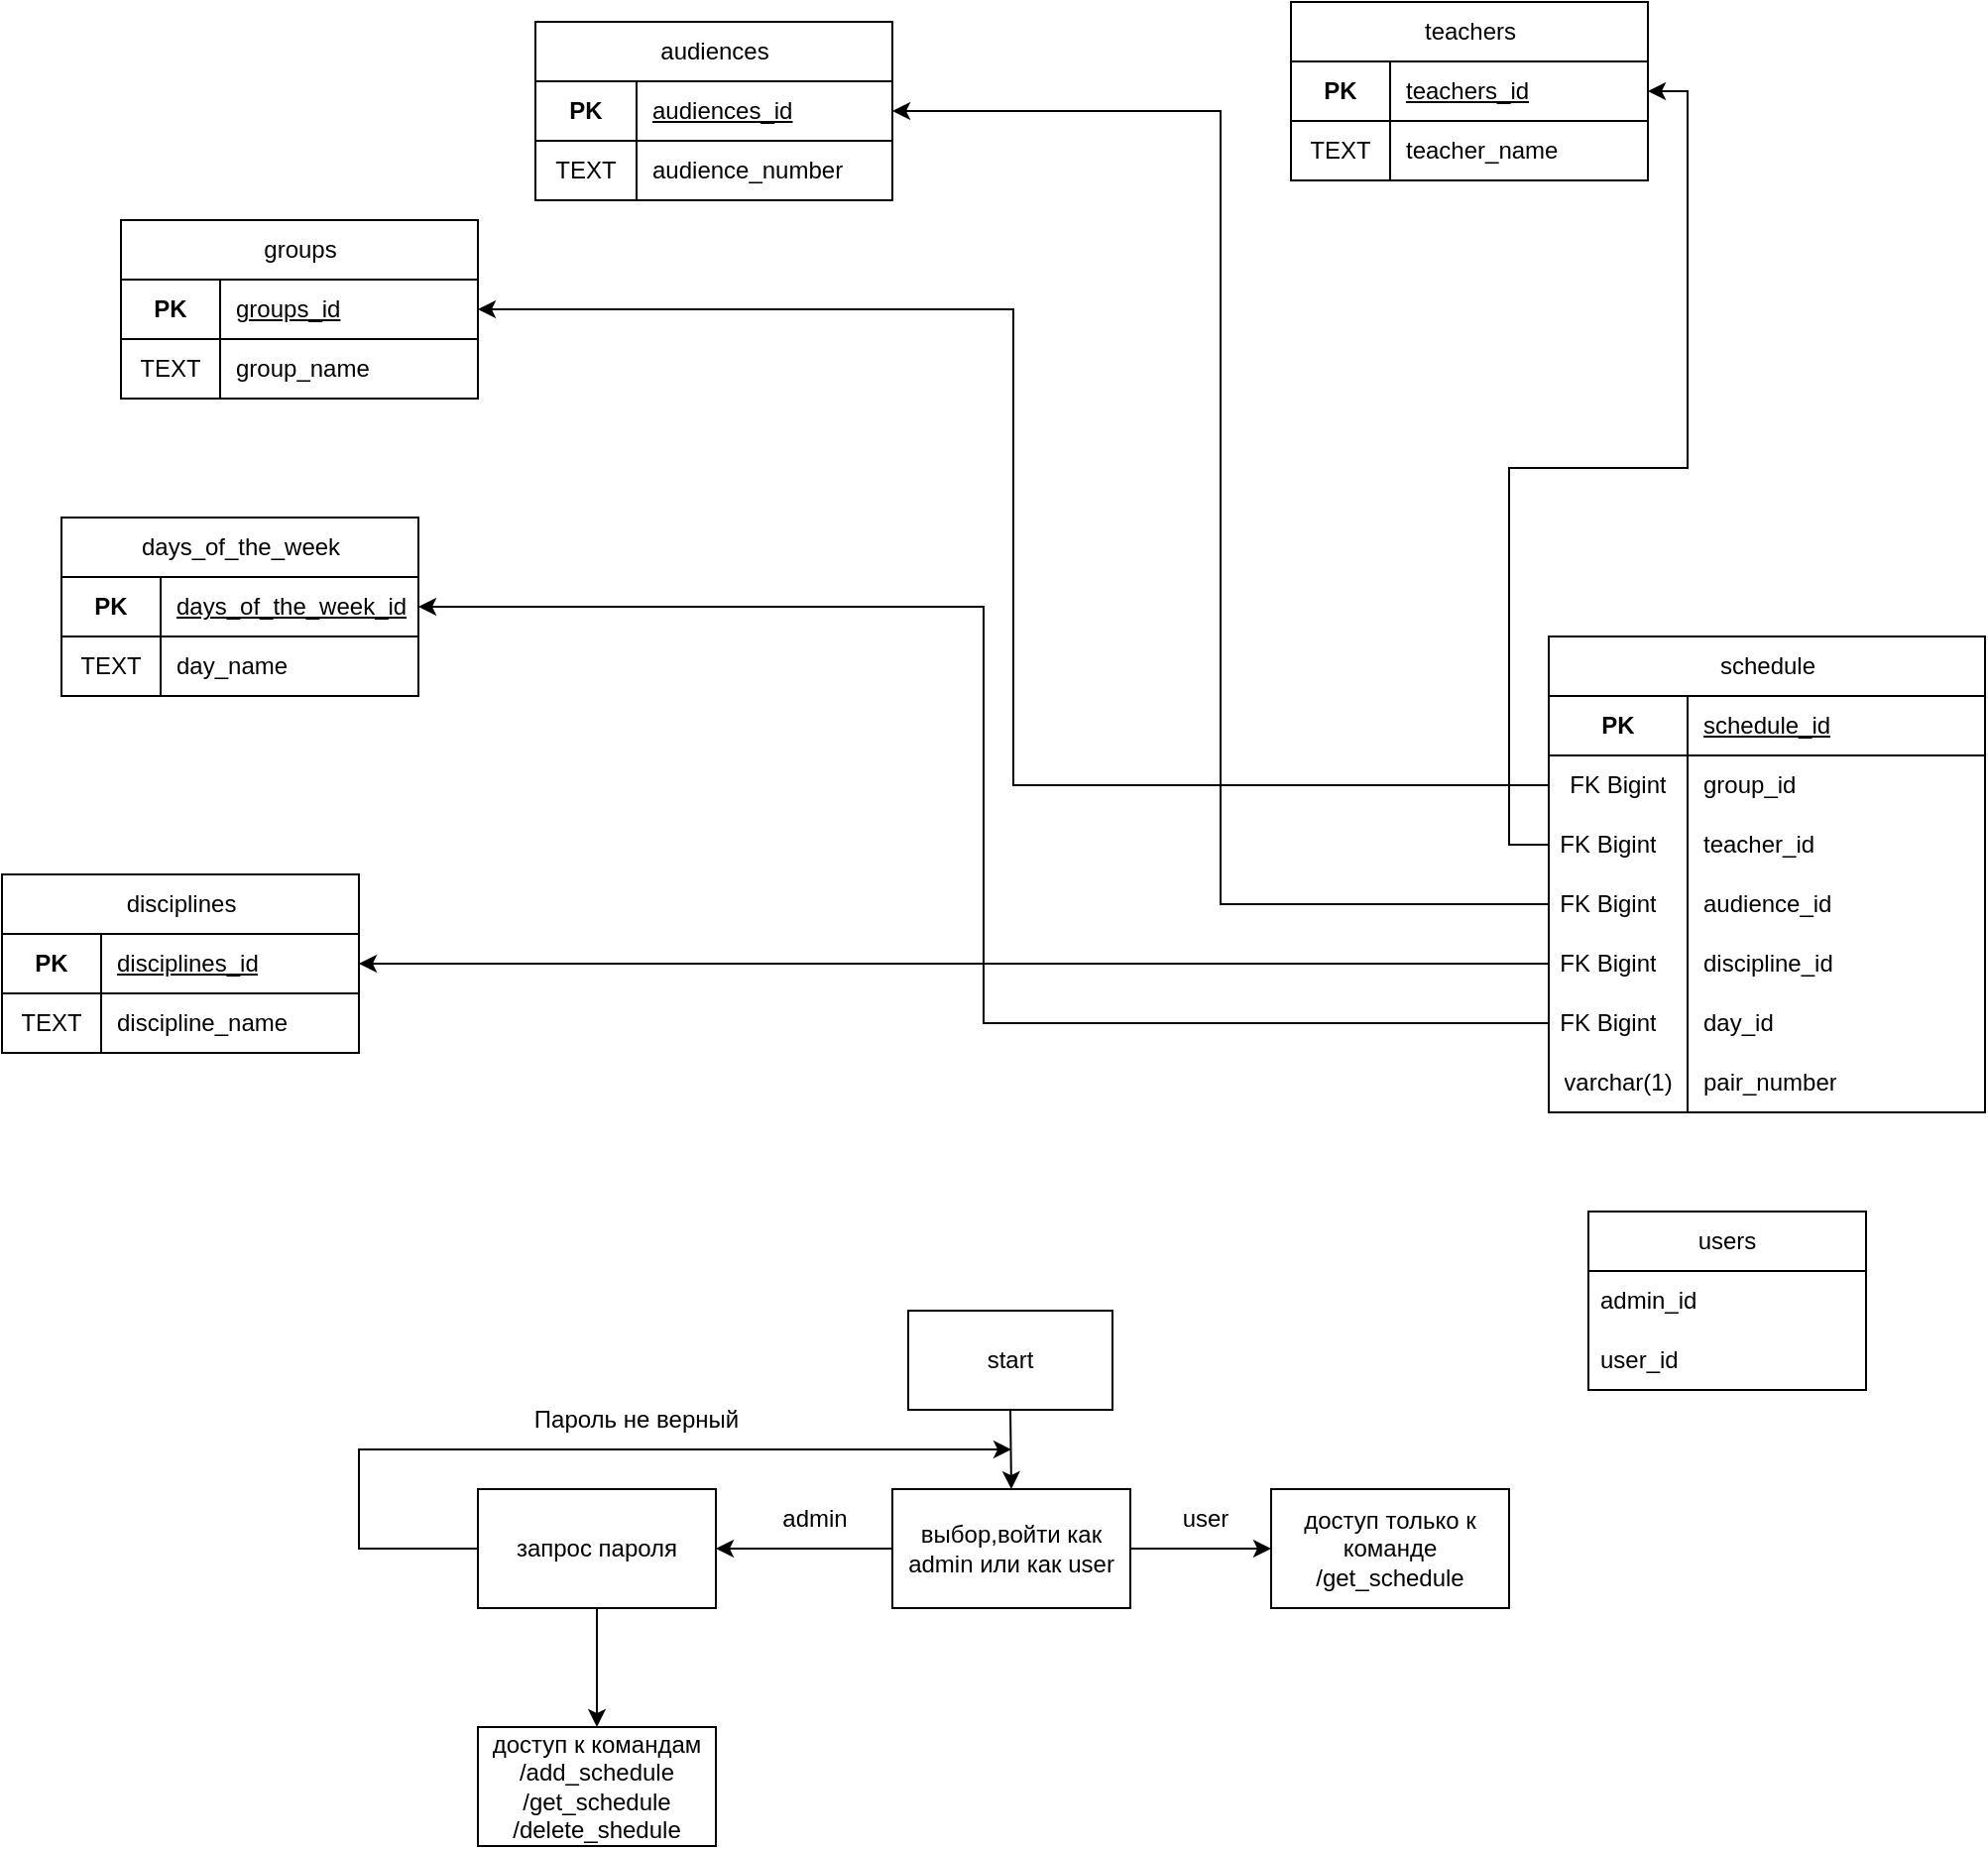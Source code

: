 <mxfile version="26.2.14">
  <diagram name="Страница — 1" id="YV_1BwVNcUQTfYKYLusH">
    <mxGraphModel dx="1183" dy="756" grid="1" gridSize="10" guides="1" tooltips="1" connect="1" arrows="1" fold="1" page="1" pageScale="1" pageWidth="827" pageHeight="1169" math="0" shadow="0">
      <root>
        <mxCell id="0" />
        <mxCell id="1" parent="0" />
        <mxCell id="1j8yct0nUMQ6sqgRCDoI-34" style="edgeStyle=orthogonalEdgeStyle;rounded=0;orthogonalLoop=1;jettySize=auto;html=1;exitX=0;exitY=0.5;exitDx=0;exitDy=0;entryX=1;entryY=0.5;entryDx=0;entryDy=0;" edge="1" parent="1" source="1j8yct0nUMQ6sqgRCDoI-132" target="1j8yct0nUMQ6sqgRCDoI-87">
          <mxGeometry relative="1" as="geometry">
            <mxPoint x="827" y="595" as="sourcePoint" />
            <mxPoint x="967" y="275" as="targetPoint" />
          </mxGeometry>
        </mxCell>
        <mxCell id="1j8yct0nUMQ6sqgRCDoI-35" style="edgeStyle=orthogonalEdgeStyle;rounded=0;orthogonalLoop=1;jettySize=auto;html=1;entryX=1;entryY=0.5;entryDx=0;entryDy=0;exitX=0;exitY=0.5;exitDx=0;exitDy=0;" edge="1" parent="1" source="1j8yct0nUMQ6sqgRCDoI-135" target="1j8yct0nUMQ6sqgRCDoI-74">
          <mxGeometry relative="1" as="geometry">
            <mxPoint x="890" y="680" as="sourcePoint" />
            <mxPoint x="770" y="255" as="targetPoint" />
          </mxGeometry>
        </mxCell>
        <mxCell id="1j8yct0nUMQ6sqgRCDoI-36" style="edgeStyle=orthogonalEdgeStyle;rounded=0;orthogonalLoop=1;jettySize=auto;html=1;exitX=0;exitY=0.5;exitDx=0;exitDy=0;entryX=1;entryY=0.5;entryDx=0;entryDy=0;" edge="1" parent="1" source="1j8yct0nUMQ6sqgRCDoI-141" target="1j8yct0nUMQ6sqgRCDoI-113">
          <mxGeometry relative="1" as="geometry">
            <mxPoint x="827" y="655" as="sourcePoint" />
            <mxPoint x="484" y="655" as="targetPoint" />
          </mxGeometry>
        </mxCell>
        <mxCell id="1j8yct0nUMQ6sqgRCDoI-37" style="edgeStyle=orthogonalEdgeStyle;rounded=0;orthogonalLoop=1;jettySize=auto;html=1;exitX=0;exitY=0.5;exitDx=0;exitDy=0;entryX=1;entryY=0.5;entryDx=0;entryDy=0;" edge="1" parent="1" source="1j8yct0nUMQ6sqgRCDoI-144" target="1j8yct0nUMQ6sqgRCDoI-100">
          <mxGeometry relative="1" as="geometry">
            <mxPoint x="827" y="685" as="sourcePoint" />
            <mxPoint x="420" y="515" as="targetPoint" />
          </mxGeometry>
        </mxCell>
        <mxCell id="1j8yct0nUMQ6sqgRCDoI-38" value="users" style="swimlane;fontStyle=0;childLayout=stackLayout;horizontal=1;startSize=30;horizontalStack=0;resizeParent=1;resizeParentMax=0;resizeLast=0;collapsible=1;marginBottom=0;whiteSpace=wrap;html=1;" vertex="1" parent="1">
          <mxGeometry x="1050" y="780" width="140" height="90" as="geometry" />
        </mxCell>
        <mxCell id="1j8yct0nUMQ6sqgRCDoI-39" value="admin_id" style="text;strokeColor=none;fillColor=none;align=left;verticalAlign=middle;spacingLeft=4;spacingRight=4;overflow=hidden;points=[[0,0.5],[1,0.5]];portConstraint=eastwest;rotatable=0;whiteSpace=wrap;html=1;" vertex="1" parent="1j8yct0nUMQ6sqgRCDoI-38">
          <mxGeometry y="30" width="140" height="30" as="geometry" />
        </mxCell>
        <mxCell id="1j8yct0nUMQ6sqgRCDoI-40" value="user_id" style="text;strokeColor=none;fillColor=none;align=left;verticalAlign=middle;spacingLeft=4;spacingRight=4;overflow=hidden;points=[[0,0.5],[1,0.5]];portConstraint=eastwest;rotatable=0;whiteSpace=wrap;html=1;" vertex="1" parent="1j8yct0nUMQ6sqgRCDoI-38">
          <mxGeometry y="60" width="140" height="30" as="geometry" />
        </mxCell>
        <mxCell id="1j8yct0nUMQ6sqgRCDoI-42" value="start" style="rounded=0;whiteSpace=wrap;html=1;" vertex="1" parent="1">
          <mxGeometry x="707" y="830" width="103" height="50" as="geometry" />
        </mxCell>
        <mxCell id="1j8yct0nUMQ6sqgRCDoI-43" value="" style="endArrow=classic;html=1;rounded=0;exitX=0.5;exitY=1;exitDx=0;exitDy=0;" edge="1" parent="1" source="1j8yct0nUMQ6sqgRCDoI-42">
          <mxGeometry width="50" height="50" relative="1" as="geometry">
            <mxPoint x="810" y="1000" as="sourcePoint" />
            <mxPoint x="759" y="920" as="targetPoint" />
          </mxGeometry>
        </mxCell>
        <mxCell id="1j8yct0nUMQ6sqgRCDoI-44" value="выбор,войти как admin или как user" style="rounded=0;whiteSpace=wrap;html=1;" vertex="1" parent="1">
          <mxGeometry x="699" y="920" width="120" height="60" as="geometry" />
        </mxCell>
        <mxCell id="1j8yct0nUMQ6sqgRCDoI-45" value="" style="endArrow=classic;html=1;rounded=0;exitX=1;exitY=0.5;exitDx=0;exitDy=0;" edge="1" parent="1" source="1j8yct0nUMQ6sqgRCDoI-44">
          <mxGeometry width="50" height="50" relative="1" as="geometry">
            <mxPoint x="810" y="1000" as="sourcePoint" />
            <mxPoint x="890" y="950" as="targetPoint" />
          </mxGeometry>
        </mxCell>
        <mxCell id="1j8yct0nUMQ6sqgRCDoI-46" value="" style="endArrow=classic;html=1;rounded=0;exitX=0;exitY=0.5;exitDx=0;exitDy=0;" edge="1" parent="1" source="1j8yct0nUMQ6sqgRCDoI-44">
          <mxGeometry width="50" height="50" relative="1" as="geometry">
            <mxPoint x="810" y="1000" as="sourcePoint" />
            <mxPoint x="610" y="950" as="targetPoint" />
          </mxGeometry>
        </mxCell>
        <mxCell id="1j8yct0nUMQ6sqgRCDoI-47" value="запрос пароля" style="rounded=0;whiteSpace=wrap;html=1;" vertex="1" parent="1">
          <mxGeometry x="490" y="920" width="120" height="60" as="geometry" />
        </mxCell>
        <mxCell id="1j8yct0nUMQ6sqgRCDoI-48" value="admin" style="text;html=1;align=center;verticalAlign=middle;whiteSpace=wrap;rounded=0;" vertex="1" parent="1">
          <mxGeometry x="630" y="920" width="60" height="30" as="geometry" />
        </mxCell>
        <mxCell id="1j8yct0nUMQ6sqgRCDoI-49" value="user" style="text;html=1;align=center;verticalAlign=middle;whiteSpace=wrap;rounded=0;" vertex="1" parent="1">
          <mxGeometry x="827" y="920" width="60" height="30" as="geometry" />
        </mxCell>
        <mxCell id="1j8yct0nUMQ6sqgRCDoI-50" value="доступ только к команде&lt;br&gt;/get_schedule" style="rounded=0;whiteSpace=wrap;html=1;" vertex="1" parent="1">
          <mxGeometry x="890" y="920" width="120" height="60" as="geometry" />
        </mxCell>
        <mxCell id="1j8yct0nUMQ6sqgRCDoI-51" value="" style="endArrow=classic;html=1;rounded=0;exitX=0.5;exitY=1;exitDx=0;exitDy=0;" edge="1" parent="1" source="1j8yct0nUMQ6sqgRCDoI-47">
          <mxGeometry width="50" height="50" relative="1" as="geometry">
            <mxPoint x="750" y="1090" as="sourcePoint" />
            <mxPoint x="550" y="1040" as="targetPoint" />
          </mxGeometry>
        </mxCell>
        <mxCell id="1j8yct0nUMQ6sqgRCDoI-55" value="" style="endArrow=classic;html=1;rounded=0;exitX=0;exitY=0.5;exitDx=0;exitDy=0;" edge="1" parent="1" source="1j8yct0nUMQ6sqgRCDoI-47">
          <mxGeometry width="50" height="50" relative="1" as="geometry">
            <mxPoint x="750" y="1090" as="sourcePoint" />
            <mxPoint x="759" y="900" as="targetPoint" />
            <Array as="points">
              <mxPoint x="430" y="950" />
              <mxPoint x="430" y="900" />
              <mxPoint x="640" y="900" />
            </Array>
          </mxGeometry>
        </mxCell>
        <mxCell id="1j8yct0nUMQ6sqgRCDoI-56" value="Пароль не верный" style="text;html=1;align=center;verticalAlign=middle;whiteSpace=wrap;rounded=0;" vertex="1" parent="1">
          <mxGeometry x="510" y="870" width="120" height="30" as="geometry" />
        </mxCell>
        <mxCell id="1j8yct0nUMQ6sqgRCDoI-57" value="доступ к командам /add_schedule&lt;br&gt;/get_schedule&lt;br&gt;/delete_shedule" style="rounded=0;whiteSpace=wrap;html=1;" vertex="1" parent="1">
          <mxGeometry x="490" y="1040" width="120" height="60" as="geometry" />
        </mxCell>
        <mxCell id="1j8yct0nUMQ6sqgRCDoI-58" value="&lt;span style=&quot;font-weight: 400; text-wrap-mode: wrap;&quot;&gt;groups&lt;/span&gt;" style="shape=table;startSize=30;container=1;collapsible=1;childLayout=tableLayout;fixedRows=1;rowLines=0;fontStyle=1;align=center;resizeLast=1;html=1;" vertex="1" parent="1">
          <mxGeometry x="310" y="280" width="180" height="90" as="geometry" />
        </mxCell>
        <mxCell id="1j8yct0nUMQ6sqgRCDoI-59" value="" style="shape=tableRow;horizontal=0;startSize=0;swimlaneHead=0;swimlaneBody=0;fillColor=none;collapsible=0;dropTarget=0;points=[[0,0.5],[1,0.5]];portConstraint=eastwest;top=0;left=0;right=0;bottom=1;" vertex="1" parent="1j8yct0nUMQ6sqgRCDoI-58">
          <mxGeometry y="30" width="180" height="30" as="geometry" />
        </mxCell>
        <mxCell id="1j8yct0nUMQ6sqgRCDoI-60" value="PK" style="shape=partialRectangle;connectable=0;fillColor=none;top=0;left=0;bottom=0;right=0;fontStyle=1;overflow=hidden;whiteSpace=wrap;html=1;" vertex="1" parent="1j8yct0nUMQ6sqgRCDoI-59">
          <mxGeometry width="50" height="30" as="geometry">
            <mxRectangle width="50" height="30" as="alternateBounds" />
          </mxGeometry>
        </mxCell>
        <mxCell id="1j8yct0nUMQ6sqgRCDoI-61" value="&lt;span style=&quot;font-weight: 400;&quot;&gt;groups_id&lt;/span&gt;" style="shape=partialRectangle;connectable=0;fillColor=none;top=0;left=0;bottom=0;right=0;align=left;spacingLeft=6;fontStyle=5;overflow=hidden;whiteSpace=wrap;html=1;" vertex="1" parent="1j8yct0nUMQ6sqgRCDoI-59">
          <mxGeometry x="50" width="130" height="30" as="geometry">
            <mxRectangle width="130" height="30" as="alternateBounds" />
          </mxGeometry>
        </mxCell>
        <mxCell id="1j8yct0nUMQ6sqgRCDoI-62" value="" style="shape=tableRow;horizontal=0;startSize=0;swimlaneHead=0;swimlaneBody=0;fillColor=none;collapsible=0;dropTarget=0;points=[[0,0.5],[1,0.5]];portConstraint=eastwest;top=0;left=0;right=0;bottom=0;" vertex="1" parent="1j8yct0nUMQ6sqgRCDoI-58">
          <mxGeometry y="60" width="180" height="30" as="geometry" />
        </mxCell>
        <mxCell id="1j8yct0nUMQ6sqgRCDoI-63" value="TEXT" style="shape=partialRectangle;connectable=0;fillColor=none;top=0;left=0;bottom=0;right=0;editable=1;overflow=hidden;whiteSpace=wrap;html=1;" vertex="1" parent="1j8yct0nUMQ6sqgRCDoI-62">
          <mxGeometry width="50" height="30" as="geometry">
            <mxRectangle width="50" height="30" as="alternateBounds" />
          </mxGeometry>
        </mxCell>
        <mxCell id="1j8yct0nUMQ6sqgRCDoI-64" value="group_name" style="shape=partialRectangle;connectable=0;fillColor=none;top=0;left=0;bottom=0;right=0;align=left;spacingLeft=6;overflow=hidden;whiteSpace=wrap;html=1;" vertex="1" parent="1j8yct0nUMQ6sqgRCDoI-62">
          <mxGeometry x="50" width="130" height="30" as="geometry">
            <mxRectangle width="130" height="30" as="alternateBounds" />
          </mxGeometry>
        </mxCell>
        <mxCell id="1j8yct0nUMQ6sqgRCDoI-72" style="edgeStyle=orthogonalEdgeStyle;rounded=0;orthogonalLoop=1;jettySize=auto;html=1;exitX=0;exitY=0.5;exitDx=0;exitDy=0;entryX=1;entryY=0.5;entryDx=0;entryDy=0;" edge="1" parent="1" source="1j8yct0nUMQ6sqgRCDoI-129" target="1j8yct0nUMQ6sqgRCDoI-59">
          <mxGeometry relative="1" as="geometry">
            <mxPoint x="827" y="565" as="sourcePoint" />
          </mxGeometry>
        </mxCell>
        <mxCell id="1j8yct0nUMQ6sqgRCDoI-73" value="&lt;span style=&quot;font-weight: 400; text-wrap-mode: wrap;&quot;&gt;audiences&lt;/span&gt;" style="shape=table;startSize=30;container=1;collapsible=1;childLayout=tableLayout;fixedRows=1;rowLines=0;fontStyle=1;align=center;resizeLast=1;html=1;" vertex="1" parent="1">
          <mxGeometry x="519" y="180" width="180" height="90" as="geometry" />
        </mxCell>
        <mxCell id="1j8yct0nUMQ6sqgRCDoI-74" value="" style="shape=tableRow;horizontal=0;startSize=0;swimlaneHead=0;swimlaneBody=0;fillColor=none;collapsible=0;dropTarget=0;points=[[0,0.5],[1,0.5]];portConstraint=eastwest;top=0;left=0;right=0;bottom=1;" vertex="1" parent="1j8yct0nUMQ6sqgRCDoI-73">
          <mxGeometry y="30" width="180" height="30" as="geometry" />
        </mxCell>
        <mxCell id="1j8yct0nUMQ6sqgRCDoI-75" value="PK" style="shape=partialRectangle;connectable=0;fillColor=none;top=0;left=0;bottom=0;right=0;fontStyle=1;overflow=hidden;whiteSpace=wrap;html=1;" vertex="1" parent="1j8yct0nUMQ6sqgRCDoI-74">
          <mxGeometry width="51" height="30" as="geometry">
            <mxRectangle width="51" height="30" as="alternateBounds" />
          </mxGeometry>
        </mxCell>
        <mxCell id="1j8yct0nUMQ6sqgRCDoI-76" value="&lt;span style=&quot;font-weight: 400;&quot;&gt;audiences_id&lt;/span&gt;" style="shape=partialRectangle;connectable=0;fillColor=none;top=0;left=0;bottom=0;right=0;align=left;spacingLeft=6;fontStyle=5;overflow=hidden;whiteSpace=wrap;html=1;" vertex="1" parent="1j8yct0nUMQ6sqgRCDoI-74">
          <mxGeometry x="51" width="129" height="30" as="geometry">
            <mxRectangle width="129" height="30" as="alternateBounds" />
          </mxGeometry>
        </mxCell>
        <mxCell id="1j8yct0nUMQ6sqgRCDoI-77" value="" style="shape=tableRow;horizontal=0;startSize=0;swimlaneHead=0;swimlaneBody=0;fillColor=none;collapsible=0;dropTarget=0;points=[[0,0.5],[1,0.5]];portConstraint=eastwest;top=0;left=0;right=0;bottom=0;" vertex="1" parent="1j8yct0nUMQ6sqgRCDoI-73">
          <mxGeometry y="60" width="180" height="30" as="geometry" />
        </mxCell>
        <mxCell id="1j8yct0nUMQ6sqgRCDoI-78" value="TEXT" style="shape=partialRectangle;connectable=0;fillColor=none;top=0;left=0;bottom=0;right=0;editable=1;overflow=hidden;whiteSpace=wrap;html=1;" vertex="1" parent="1j8yct0nUMQ6sqgRCDoI-77">
          <mxGeometry width="51" height="30" as="geometry">
            <mxRectangle width="51" height="30" as="alternateBounds" />
          </mxGeometry>
        </mxCell>
        <mxCell id="1j8yct0nUMQ6sqgRCDoI-79" value="audience_number" style="shape=partialRectangle;connectable=0;fillColor=none;top=0;left=0;bottom=0;right=0;align=left;spacingLeft=6;overflow=hidden;whiteSpace=wrap;html=1;" vertex="1" parent="1j8yct0nUMQ6sqgRCDoI-77">
          <mxGeometry x="51" width="129" height="30" as="geometry">
            <mxRectangle width="129" height="30" as="alternateBounds" />
          </mxGeometry>
        </mxCell>
        <mxCell id="1j8yct0nUMQ6sqgRCDoI-86" value="&lt;span style=&quot;font-weight: 400; text-wrap-mode: wrap;&quot;&gt;teachers&lt;/span&gt;" style="shape=table;startSize=30;container=1;collapsible=1;childLayout=tableLayout;fixedRows=1;rowLines=0;fontStyle=1;align=center;resizeLast=1;html=1;" vertex="1" parent="1">
          <mxGeometry x="900" y="170" width="180" height="90" as="geometry" />
        </mxCell>
        <mxCell id="1j8yct0nUMQ6sqgRCDoI-87" value="" style="shape=tableRow;horizontal=0;startSize=0;swimlaneHead=0;swimlaneBody=0;fillColor=none;collapsible=0;dropTarget=0;points=[[0,0.5],[1,0.5]];portConstraint=eastwest;top=0;left=0;right=0;bottom=1;" vertex="1" parent="1j8yct0nUMQ6sqgRCDoI-86">
          <mxGeometry y="30" width="180" height="30" as="geometry" />
        </mxCell>
        <mxCell id="1j8yct0nUMQ6sqgRCDoI-88" value="PK" style="shape=partialRectangle;connectable=0;fillColor=none;top=0;left=0;bottom=0;right=0;fontStyle=1;overflow=hidden;whiteSpace=wrap;html=1;" vertex="1" parent="1j8yct0nUMQ6sqgRCDoI-87">
          <mxGeometry width="50" height="30" as="geometry">
            <mxRectangle width="50" height="30" as="alternateBounds" />
          </mxGeometry>
        </mxCell>
        <mxCell id="1j8yct0nUMQ6sqgRCDoI-89" value="&lt;span style=&quot;font-weight: 400;&quot;&gt;teachers_id&lt;/span&gt;" style="shape=partialRectangle;connectable=0;fillColor=none;top=0;left=0;bottom=0;right=0;align=left;spacingLeft=6;fontStyle=5;overflow=hidden;whiteSpace=wrap;html=1;" vertex="1" parent="1j8yct0nUMQ6sqgRCDoI-87">
          <mxGeometry x="50" width="130" height="30" as="geometry">
            <mxRectangle width="130" height="30" as="alternateBounds" />
          </mxGeometry>
        </mxCell>
        <mxCell id="1j8yct0nUMQ6sqgRCDoI-90" value="" style="shape=tableRow;horizontal=0;startSize=0;swimlaneHead=0;swimlaneBody=0;fillColor=none;collapsible=0;dropTarget=0;points=[[0,0.5],[1,0.5]];portConstraint=eastwest;top=0;left=0;right=0;bottom=0;" vertex="1" parent="1j8yct0nUMQ6sqgRCDoI-86">
          <mxGeometry y="60" width="180" height="30" as="geometry" />
        </mxCell>
        <mxCell id="1j8yct0nUMQ6sqgRCDoI-91" value="TEXT" style="shape=partialRectangle;connectable=0;fillColor=none;top=0;left=0;bottom=0;right=0;editable=1;overflow=hidden;whiteSpace=wrap;html=1;" vertex="1" parent="1j8yct0nUMQ6sqgRCDoI-90">
          <mxGeometry width="50" height="30" as="geometry">
            <mxRectangle width="50" height="30" as="alternateBounds" />
          </mxGeometry>
        </mxCell>
        <mxCell id="1j8yct0nUMQ6sqgRCDoI-92" value="teacher_name" style="shape=partialRectangle;connectable=0;fillColor=none;top=0;left=0;bottom=0;right=0;align=left;spacingLeft=6;overflow=hidden;whiteSpace=wrap;html=1;" vertex="1" parent="1j8yct0nUMQ6sqgRCDoI-90">
          <mxGeometry x="50" width="130" height="30" as="geometry">
            <mxRectangle width="130" height="30" as="alternateBounds" />
          </mxGeometry>
        </mxCell>
        <mxCell id="1j8yct0nUMQ6sqgRCDoI-99" value="&lt;span style=&quot;font-weight: 400; text-wrap-mode: wrap;&quot;&gt;days_of_the_week&lt;/span&gt;" style="shape=table;startSize=30;container=1;collapsible=1;childLayout=tableLayout;fixedRows=1;rowLines=0;fontStyle=1;align=center;resizeLast=1;html=1;" vertex="1" parent="1">
          <mxGeometry x="280" y="430" width="180" height="90" as="geometry" />
        </mxCell>
        <mxCell id="1j8yct0nUMQ6sqgRCDoI-100" value="" style="shape=tableRow;horizontal=0;startSize=0;swimlaneHead=0;swimlaneBody=0;fillColor=none;collapsible=0;dropTarget=0;points=[[0,0.5],[1,0.5]];portConstraint=eastwest;top=0;left=0;right=0;bottom=1;" vertex="1" parent="1j8yct0nUMQ6sqgRCDoI-99">
          <mxGeometry y="30" width="180" height="30" as="geometry" />
        </mxCell>
        <mxCell id="1j8yct0nUMQ6sqgRCDoI-101" value="PK" style="shape=partialRectangle;connectable=0;fillColor=none;top=0;left=0;bottom=0;right=0;fontStyle=1;overflow=hidden;whiteSpace=wrap;html=1;" vertex="1" parent="1j8yct0nUMQ6sqgRCDoI-100">
          <mxGeometry width="50" height="30" as="geometry">
            <mxRectangle width="50" height="30" as="alternateBounds" />
          </mxGeometry>
        </mxCell>
        <mxCell id="1j8yct0nUMQ6sqgRCDoI-102" value="&lt;span style=&quot;font-weight: 400;&quot;&gt;days_of_the_week_id&lt;/span&gt;" style="shape=partialRectangle;connectable=0;fillColor=none;top=0;left=0;bottom=0;right=0;align=left;spacingLeft=6;fontStyle=5;overflow=hidden;whiteSpace=wrap;html=1;" vertex="1" parent="1j8yct0nUMQ6sqgRCDoI-100">
          <mxGeometry x="50" width="130" height="30" as="geometry">
            <mxRectangle width="130" height="30" as="alternateBounds" />
          </mxGeometry>
        </mxCell>
        <mxCell id="1j8yct0nUMQ6sqgRCDoI-103" value="" style="shape=tableRow;horizontal=0;startSize=0;swimlaneHead=0;swimlaneBody=0;fillColor=none;collapsible=0;dropTarget=0;points=[[0,0.5],[1,0.5]];portConstraint=eastwest;top=0;left=0;right=0;bottom=0;" vertex="1" parent="1j8yct0nUMQ6sqgRCDoI-99">
          <mxGeometry y="60" width="180" height="30" as="geometry" />
        </mxCell>
        <mxCell id="1j8yct0nUMQ6sqgRCDoI-104" value="TEXT" style="shape=partialRectangle;connectable=0;fillColor=none;top=0;left=0;bottom=0;right=0;editable=1;overflow=hidden;whiteSpace=wrap;html=1;" vertex="1" parent="1j8yct0nUMQ6sqgRCDoI-103">
          <mxGeometry width="50" height="30" as="geometry">
            <mxRectangle width="50" height="30" as="alternateBounds" />
          </mxGeometry>
        </mxCell>
        <mxCell id="1j8yct0nUMQ6sqgRCDoI-105" value="day_name" style="shape=partialRectangle;connectable=0;fillColor=none;top=0;left=0;bottom=0;right=0;align=left;spacingLeft=6;overflow=hidden;whiteSpace=wrap;html=1;" vertex="1" parent="1j8yct0nUMQ6sqgRCDoI-103">
          <mxGeometry x="50" width="130" height="30" as="geometry">
            <mxRectangle width="130" height="30" as="alternateBounds" />
          </mxGeometry>
        </mxCell>
        <mxCell id="1j8yct0nUMQ6sqgRCDoI-112" value="&lt;span style=&quot;font-weight: 400; text-wrap-mode: wrap;&quot;&gt;disciplines&lt;/span&gt;" style="shape=table;startSize=30;container=1;collapsible=1;childLayout=tableLayout;fixedRows=1;rowLines=0;fontStyle=1;align=center;resizeLast=1;html=1;" vertex="1" parent="1">
          <mxGeometry x="250" y="610" width="180" height="90" as="geometry" />
        </mxCell>
        <mxCell id="1j8yct0nUMQ6sqgRCDoI-113" value="" style="shape=tableRow;horizontal=0;startSize=0;swimlaneHead=0;swimlaneBody=0;fillColor=none;collapsible=0;dropTarget=0;points=[[0,0.5],[1,0.5]];portConstraint=eastwest;top=0;left=0;right=0;bottom=1;" vertex="1" parent="1j8yct0nUMQ6sqgRCDoI-112">
          <mxGeometry y="30" width="180" height="30" as="geometry" />
        </mxCell>
        <mxCell id="1j8yct0nUMQ6sqgRCDoI-114" value="PK" style="shape=partialRectangle;connectable=0;fillColor=none;top=0;left=0;bottom=0;right=0;fontStyle=1;overflow=hidden;whiteSpace=wrap;html=1;" vertex="1" parent="1j8yct0nUMQ6sqgRCDoI-113">
          <mxGeometry width="50" height="30" as="geometry">
            <mxRectangle width="50" height="30" as="alternateBounds" />
          </mxGeometry>
        </mxCell>
        <mxCell id="1j8yct0nUMQ6sqgRCDoI-115" value="&lt;span style=&quot;font-weight: 400; text-align: center;&quot;&gt;disciplines_id&lt;/span&gt;" style="shape=partialRectangle;connectable=0;fillColor=none;top=0;left=0;bottom=0;right=0;align=left;spacingLeft=6;fontStyle=5;overflow=hidden;whiteSpace=wrap;html=1;" vertex="1" parent="1j8yct0nUMQ6sqgRCDoI-113">
          <mxGeometry x="50" width="130" height="30" as="geometry">
            <mxRectangle width="130" height="30" as="alternateBounds" />
          </mxGeometry>
        </mxCell>
        <mxCell id="1j8yct0nUMQ6sqgRCDoI-116" value="" style="shape=tableRow;horizontal=0;startSize=0;swimlaneHead=0;swimlaneBody=0;fillColor=none;collapsible=0;dropTarget=0;points=[[0,0.5],[1,0.5]];portConstraint=eastwest;top=0;left=0;right=0;bottom=0;" vertex="1" parent="1j8yct0nUMQ6sqgRCDoI-112">
          <mxGeometry y="60" width="180" height="30" as="geometry" />
        </mxCell>
        <mxCell id="1j8yct0nUMQ6sqgRCDoI-117" value="TEXT" style="shape=partialRectangle;connectable=0;fillColor=none;top=0;left=0;bottom=0;right=0;editable=1;overflow=hidden;whiteSpace=wrap;html=1;" vertex="1" parent="1j8yct0nUMQ6sqgRCDoI-116">
          <mxGeometry width="50" height="30" as="geometry">
            <mxRectangle width="50" height="30" as="alternateBounds" />
          </mxGeometry>
        </mxCell>
        <mxCell id="1j8yct0nUMQ6sqgRCDoI-118" value="&lt;span style=&quot;text-align: center;&quot;&gt;discipline_name&lt;/span&gt;" style="shape=partialRectangle;connectable=0;fillColor=none;top=0;left=0;bottom=0;right=0;align=left;spacingLeft=6;overflow=hidden;whiteSpace=wrap;html=1;" vertex="1" parent="1j8yct0nUMQ6sqgRCDoI-116">
          <mxGeometry x="50" width="130" height="30" as="geometry">
            <mxRectangle width="130" height="30" as="alternateBounds" />
          </mxGeometry>
        </mxCell>
        <mxCell id="1j8yct0nUMQ6sqgRCDoI-125" value="&lt;span style=&quot;font-weight: 400; text-wrap-mode: wrap;&quot;&gt;schedule&lt;/span&gt;" style="shape=table;startSize=30;container=1;collapsible=1;childLayout=tableLayout;fixedRows=1;rowLines=0;fontStyle=1;align=center;resizeLast=1;html=1;" vertex="1" parent="1">
          <mxGeometry x="1030" y="490" width="220" height="240" as="geometry" />
        </mxCell>
        <mxCell id="1j8yct0nUMQ6sqgRCDoI-126" value="" style="shape=tableRow;horizontal=0;startSize=0;swimlaneHead=0;swimlaneBody=0;fillColor=none;collapsible=0;dropTarget=0;points=[[0,0.5],[1,0.5]];portConstraint=eastwest;top=0;left=0;right=0;bottom=1;" vertex="1" parent="1j8yct0nUMQ6sqgRCDoI-125">
          <mxGeometry y="30" width="220" height="30" as="geometry" />
        </mxCell>
        <mxCell id="1j8yct0nUMQ6sqgRCDoI-127" value="PK" style="shape=partialRectangle;connectable=0;fillColor=none;top=0;left=0;bottom=0;right=0;fontStyle=1;overflow=hidden;whiteSpace=wrap;html=1;" vertex="1" parent="1j8yct0nUMQ6sqgRCDoI-126">
          <mxGeometry width="70" height="30" as="geometry">
            <mxRectangle width="70" height="30" as="alternateBounds" />
          </mxGeometry>
        </mxCell>
        <mxCell id="1j8yct0nUMQ6sqgRCDoI-128" value="&lt;span style=&quot;font-weight: 400;&quot;&gt;schedule_id&lt;/span&gt;" style="shape=partialRectangle;connectable=0;fillColor=none;top=0;left=0;bottom=0;right=0;align=left;spacingLeft=6;fontStyle=5;overflow=hidden;whiteSpace=wrap;html=1;" vertex="1" parent="1j8yct0nUMQ6sqgRCDoI-126">
          <mxGeometry x="70" width="150" height="30" as="geometry">
            <mxRectangle width="150" height="30" as="alternateBounds" />
          </mxGeometry>
        </mxCell>
        <mxCell id="1j8yct0nUMQ6sqgRCDoI-129" value="" style="shape=tableRow;horizontal=0;startSize=0;swimlaneHead=0;swimlaneBody=0;fillColor=none;collapsible=0;dropTarget=0;points=[[0,0.5],[1,0.5]];portConstraint=eastwest;top=0;left=0;right=0;bottom=0;" vertex="1" parent="1j8yct0nUMQ6sqgRCDoI-125">
          <mxGeometry y="60" width="220" height="30" as="geometry" />
        </mxCell>
        <mxCell id="1j8yct0nUMQ6sqgRCDoI-130" value="FK Bigint" style="shape=partialRectangle;connectable=0;fillColor=none;top=0;left=0;bottom=0;right=0;editable=1;overflow=hidden;whiteSpace=wrap;html=1;" vertex="1" parent="1j8yct0nUMQ6sqgRCDoI-129">
          <mxGeometry width="70" height="30" as="geometry">
            <mxRectangle width="70" height="30" as="alternateBounds" />
          </mxGeometry>
        </mxCell>
        <mxCell id="1j8yct0nUMQ6sqgRCDoI-131" value="group_id" style="shape=partialRectangle;connectable=0;fillColor=none;top=0;left=0;bottom=0;right=0;align=left;spacingLeft=6;overflow=hidden;whiteSpace=wrap;html=1;" vertex="1" parent="1j8yct0nUMQ6sqgRCDoI-129">
          <mxGeometry x="70" width="150" height="30" as="geometry">
            <mxRectangle width="150" height="30" as="alternateBounds" />
          </mxGeometry>
        </mxCell>
        <mxCell id="1j8yct0nUMQ6sqgRCDoI-132" value="" style="shape=tableRow;horizontal=0;startSize=0;swimlaneHead=0;swimlaneBody=0;fillColor=none;collapsible=0;dropTarget=0;points=[[0,0.5],[1,0.5]];portConstraint=eastwest;top=0;left=0;right=0;bottom=0;" vertex="1" parent="1j8yct0nUMQ6sqgRCDoI-125">
          <mxGeometry y="90" width="220" height="30" as="geometry" />
        </mxCell>
        <mxCell id="1j8yct0nUMQ6sqgRCDoI-133" value="" style="shape=partialRectangle;connectable=0;fillColor=none;top=0;left=0;bottom=0;right=0;editable=1;overflow=hidden;whiteSpace=wrap;html=1;" vertex="1" parent="1j8yct0nUMQ6sqgRCDoI-132">
          <mxGeometry width="70" height="30" as="geometry">
            <mxRectangle width="70" height="30" as="alternateBounds" />
          </mxGeometry>
        </mxCell>
        <mxCell id="1j8yct0nUMQ6sqgRCDoI-134" value="teacher_id" style="shape=partialRectangle;connectable=0;fillColor=none;top=0;left=0;bottom=0;right=0;align=left;spacingLeft=6;overflow=hidden;whiteSpace=wrap;html=1;" vertex="1" parent="1j8yct0nUMQ6sqgRCDoI-132">
          <mxGeometry x="70" width="150" height="30" as="geometry">
            <mxRectangle width="150" height="30" as="alternateBounds" />
          </mxGeometry>
        </mxCell>
        <mxCell id="1j8yct0nUMQ6sqgRCDoI-135" value="" style="shape=tableRow;horizontal=0;startSize=0;swimlaneHead=0;swimlaneBody=0;fillColor=none;collapsible=0;dropTarget=0;points=[[0,0.5],[1,0.5]];portConstraint=eastwest;top=0;left=0;right=0;bottom=0;" vertex="1" parent="1j8yct0nUMQ6sqgRCDoI-125">
          <mxGeometry y="120" width="220" height="30" as="geometry" />
        </mxCell>
        <mxCell id="1j8yct0nUMQ6sqgRCDoI-136" value="" style="shape=partialRectangle;connectable=0;fillColor=none;top=0;left=0;bottom=0;right=0;editable=1;overflow=hidden;whiteSpace=wrap;html=1;" vertex="1" parent="1j8yct0nUMQ6sqgRCDoI-135">
          <mxGeometry width="70" height="30" as="geometry">
            <mxRectangle width="70" height="30" as="alternateBounds" />
          </mxGeometry>
        </mxCell>
        <mxCell id="1j8yct0nUMQ6sqgRCDoI-137" value="audience_id" style="shape=partialRectangle;connectable=0;fillColor=none;top=0;left=0;bottom=0;right=0;align=left;spacingLeft=6;overflow=hidden;whiteSpace=wrap;html=1;" vertex="1" parent="1j8yct0nUMQ6sqgRCDoI-135">
          <mxGeometry x="70" width="150" height="30" as="geometry">
            <mxRectangle width="150" height="30" as="alternateBounds" />
          </mxGeometry>
        </mxCell>
        <mxCell id="1j8yct0nUMQ6sqgRCDoI-141" style="shape=tableRow;horizontal=0;startSize=0;swimlaneHead=0;swimlaneBody=0;fillColor=none;collapsible=0;dropTarget=0;points=[[0,0.5],[1,0.5]];portConstraint=eastwest;top=0;left=0;right=0;bottom=0;" vertex="1" parent="1j8yct0nUMQ6sqgRCDoI-125">
          <mxGeometry y="150" width="220" height="30" as="geometry" />
        </mxCell>
        <mxCell id="1j8yct0nUMQ6sqgRCDoI-142" style="shape=partialRectangle;connectable=0;fillColor=none;top=0;left=0;bottom=0;right=0;editable=1;overflow=hidden;whiteSpace=wrap;html=1;" vertex="1" parent="1j8yct0nUMQ6sqgRCDoI-141">
          <mxGeometry width="70" height="30" as="geometry">
            <mxRectangle width="70" height="30" as="alternateBounds" />
          </mxGeometry>
        </mxCell>
        <mxCell id="1j8yct0nUMQ6sqgRCDoI-143" value="discipline_id" style="shape=partialRectangle;connectable=0;fillColor=none;top=0;left=0;bottom=0;right=0;align=left;spacingLeft=6;overflow=hidden;whiteSpace=wrap;html=1;" vertex="1" parent="1j8yct0nUMQ6sqgRCDoI-141">
          <mxGeometry x="70" width="150" height="30" as="geometry">
            <mxRectangle width="150" height="30" as="alternateBounds" />
          </mxGeometry>
        </mxCell>
        <mxCell id="1j8yct0nUMQ6sqgRCDoI-144" style="shape=tableRow;horizontal=0;startSize=0;swimlaneHead=0;swimlaneBody=0;fillColor=none;collapsible=0;dropTarget=0;points=[[0,0.5],[1,0.5]];portConstraint=eastwest;top=0;left=0;right=0;bottom=0;" vertex="1" parent="1j8yct0nUMQ6sqgRCDoI-125">
          <mxGeometry y="180" width="220" height="30" as="geometry" />
        </mxCell>
        <mxCell id="1j8yct0nUMQ6sqgRCDoI-145" style="shape=partialRectangle;connectable=0;fillColor=none;top=0;left=0;bottom=0;right=0;editable=1;overflow=hidden;whiteSpace=wrap;html=1;" vertex="1" parent="1j8yct0nUMQ6sqgRCDoI-144">
          <mxGeometry width="70" height="30" as="geometry">
            <mxRectangle width="70" height="30" as="alternateBounds" />
          </mxGeometry>
        </mxCell>
        <mxCell id="1j8yct0nUMQ6sqgRCDoI-146" value="day_id" style="shape=partialRectangle;connectable=0;fillColor=none;top=0;left=0;bottom=0;right=0;align=left;spacingLeft=6;overflow=hidden;whiteSpace=wrap;html=1;" vertex="1" parent="1j8yct0nUMQ6sqgRCDoI-144">
          <mxGeometry x="70" width="150" height="30" as="geometry">
            <mxRectangle width="150" height="30" as="alternateBounds" />
          </mxGeometry>
        </mxCell>
        <mxCell id="1j8yct0nUMQ6sqgRCDoI-147" style="shape=tableRow;horizontal=0;startSize=0;swimlaneHead=0;swimlaneBody=0;fillColor=none;collapsible=0;dropTarget=0;points=[[0,0.5],[1,0.5]];portConstraint=eastwest;top=0;left=0;right=0;bottom=0;" vertex="1" parent="1j8yct0nUMQ6sqgRCDoI-125">
          <mxGeometry y="210" width="220" height="30" as="geometry" />
        </mxCell>
        <mxCell id="1j8yct0nUMQ6sqgRCDoI-148" value="varchar(1)" style="shape=partialRectangle;connectable=0;fillColor=none;top=0;left=0;bottom=0;right=0;editable=1;overflow=hidden;whiteSpace=wrap;html=1;" vertex="1" parent="1j8yct0nUMQ6sqgRCDoI-147">
          <mxGeometry width="70" height="30" as="geometry">
            <mxRectangle width="70" height="30" as="alternateBounds" />
          </mxGeometry>
        </mxCell>
        <mxCell id="1j8yct0nUMQ6sqgRCDoI-149" value="pair_number" style="shape=partialRectangle;connectable=0;fillColor=none;top=0;left=0;bottom=0;right=0;align=left;spacingLeft=6;overflow=hidden;whiteSpace=wrap;html=1;" vertex="1" parent="1j8yct0nUMQ6sqgRCDoI-147">
          <mxGeometry x="70" width="150" height="30" as="geometry">
            <mxRectangle width="150" height="30" as="alternateBounds" />
          </mxGeometry>
        </mxCell>
        <mxCell id="1j8yct0nUMQ6sqgRCDoI-150" value="FK Bigint" style="shape=partialRectangle;connectable=0;fillColor=none;top=0;left=0;bottom=0;right=0;editable=1;overflow=hidden;whiteSpace=wrap;html=1;" vertex="1" parent="1">
          <mxGeometry x="1030" y="580" width="60" height="30" as="geometry">
            <mxRectangle width="60" height="30" as="alternateBounds" />
          </mxGeometry>
        </mxCell>
        <mxCell id="1j8yct0nUMQ6sqgRCDoI-151" value="FK Bigint" style="shape=partialRectangle;connectable=0;fillColor=none;top=0;left=0;bottom=0;right=0;editable=1;overflow=hidden;whiteSpace=wrap;html=1;" vertex="1" parent="1">
          <mxGeometry x="1030" y="610" width="60" height="30" as="geometry">
            <mxRectangle width="60" height="30" as="alternateBounds" />
          </mxGeometry>
        </mxCell>
        <mxCell id="1j8yct0nUMQ6sqgRCDoI-152" value="FK Bigint" style="shape=partialRectangle;connectable=0;fillColor=none;top=0;left=0;bottom=0;right=0;editable=1;overflow=hidden;whiteSpace=wrap;html=1;" vertex="1" parent="1">
          <mxGeometry x="1030" y="640" width="60" height="30" as="geometry">
            <mxRectangle width="60" height="30" as="alternateBounds" />
          </mxGeometry>
        </mxCell>
        <mxCell id="1j8yct0nUMQ6sqgRCDoI-153" value="FK Bigint" style="shape=partialRectangle;connectable=0;fillColor=none;top=0;left=0;bottom=0;right=0;editable=1;overflow=hidden;whiteSpace=wrap;html=1;" vertex="1" parent="1">
          <mxGeometry x="1030" y="670" width="60" height="30" as="geometry">
            <mxRectangle width="60" height="30" as="alternateBounds" />
          </mxGeometry>
        </mxCell>
      </root>
    </mxGraphModel>
  </diagram>
</mxfile>
